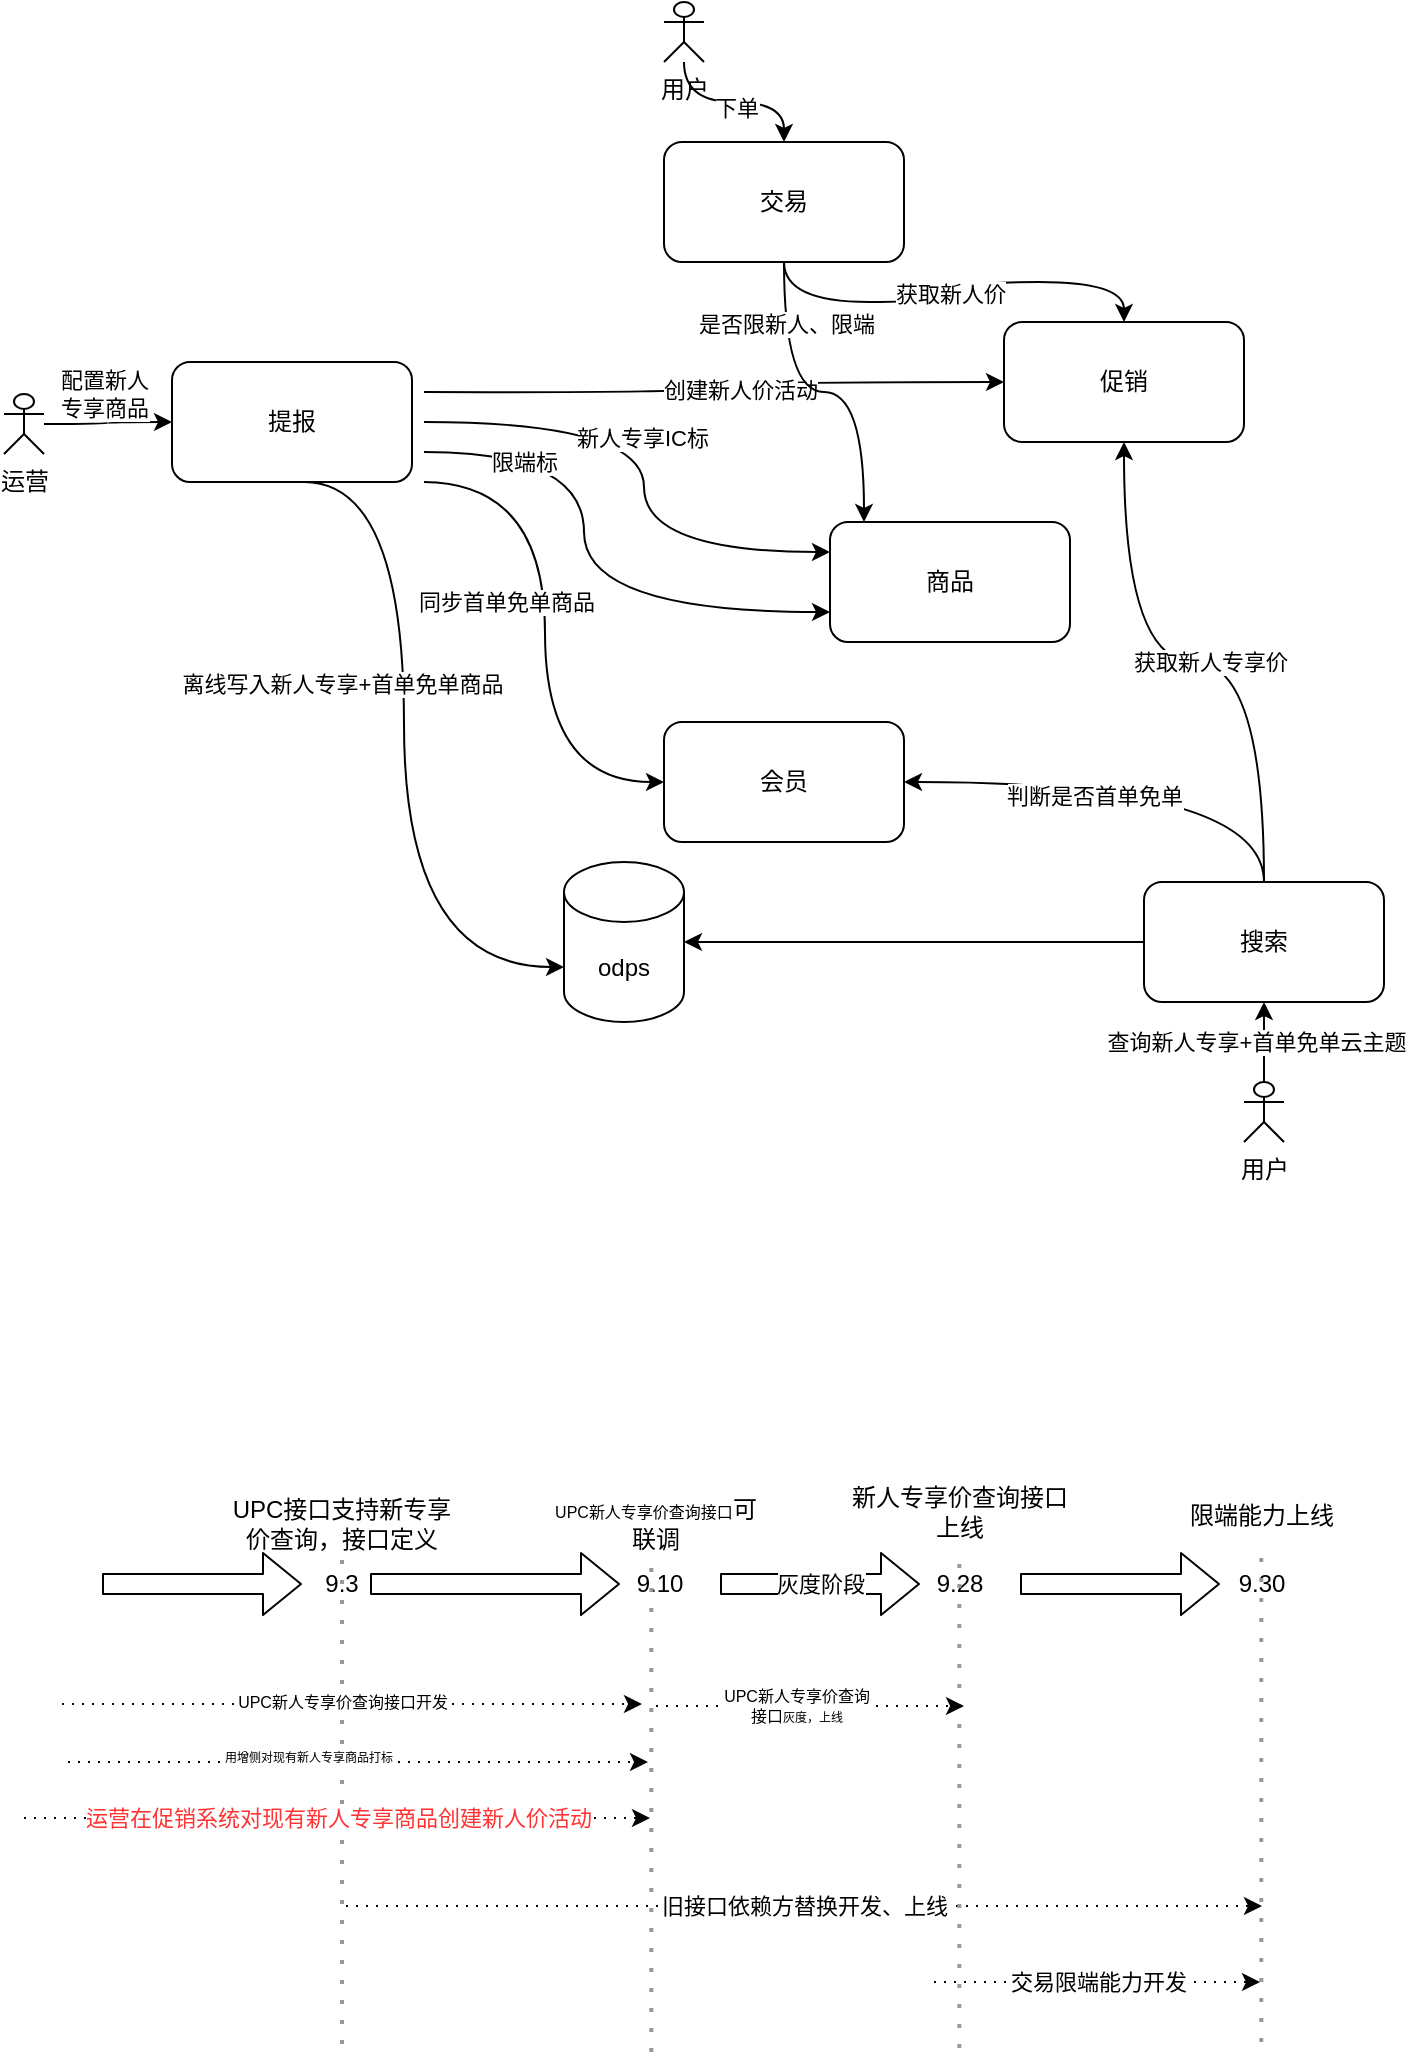 <mxfile version="15.0.6" type="github">
  <diagram id="fbovoJCxLlggfaWZBKzf" name="Page-1">
    <mxGraphModel dx="1186" dy="668" grid="1" gridSize="10" guides="1" tooltips="1" connect="1" arrows="1" fold="1" page="1" pageScale="1" pageWidth="827" pageHeight="1169" math="0" shadow="0">
      <root>
        <mxCell id="0" />
        <mxCell id="1" parent="0" />
        <mxCell id="TiJZ1aAyegq1EPtF1r0u-1" style="edgeStyle=orthogonalEdgeStyle;rounded=0;orthogonalLoop=1;jettySize=auto;html=1;exitX=1;exitY=0.25;exitDx=0;exitDy=0;curved=1;" parent="1" target="TiJZ1aAyegq1EPtF1r0u-14" edge="1">
          <mxGeometry relative="1" as="geometry">
            <mxPoint x="240" y="295" as="sourcePoint" />
          </mxGeometry>
        </mxCell>
        <mxCell id="TiJZ1aAyegq1EPtF1r0u-2" value="创建新人价活动" style="edgeLabel;html=1;align=center;verticalAlign=middle;resizable=0;points=[];" parent="TiJZ1aAyegq1EPtF1r0u-1" vertex="1" connectable="0">
          <mxGeometry x="0.108" y="-4" relative="1" as="geometry">
            <mxPoint as="offset" />
          </mxGeometry>
        </mxCell>
        <mxCell id="TiJZ1aAyegq1EPtF1r0u-3" style="edgeStyle=orthogonalEdgeStyle;curved=1;rounded=0;orthogonalLoop=1;jettySize=auto;html=1;exitX=1;exitY=0.5;exitDx=0;exitDy=0;entryX=0;entryY=0.25;entryDx=0;entryDy=0;" parent="1" target="TiJZ1aAyegq1EPtF1r0u-13" edge="1">
          <mxGeometry relative="1" as="geometry">
            <mxPoint x="330" y="330" as="targetPoint" />
            <mxPoint x="240" y="310" as="sourcePoint" />
            <Array as="points">
              <mxPoint x="350" y="310" />
              <mxPoint x="350" y="375" />
            </Array>
          </mxGeometry>
        </mxCell>
        <mxCell id="TiJZ1aAyegq1EPtF1r0u-4" value="新人专享IC标" style="edgeLabel;html=1;align=center;verticalAlign=middle;resizable=0;points=[];" parent="TiJZ1aAyegq1EPtF1r0u-3" vertex="1" connectable="0">
          <mxGeometry x="-0.123" y="-1" relative="1" as="geometry">
            <mxPoint as="offset" />
          </mxGeometry>
        </mxCell>
        <mxCell id="TiJZ1aAyegq1EPtF1r0u-5" value="限端标" style="edgeStyle=orthogonalEdgeStyle;curved=1;rounded=0;orthogonalLoop=1;jettySize=auto;html=1;exitX=1;exitY=0.75;exitDx=0;exitDy=0;entryX=0;entryY=0.75;entryDx=0;entryDy=0;" parent="1" target="TiJZ1aAyegq1EPtF1r0u-13" edge="1">
          <mxGeometry x="-0.647" y="-5" relative="1" as="geometry">
            <mxPoint x="240" y="325" as="sourcePoint" />
            <Array as="points">
              <mxPoint x="320" y="325" />
              <mxPoint x="320" y="405" />
            </Array>
            <mxPoint as="offset" />
          </mxGeometry>
        </mxCell>
        <mxCell id="TiJZ1aAyegq1EPtF1r0u-6" style="edgeStyle=orthogonalEdgeStyle;curved=1;rounded=0;orthogonalLoop=1;jettySize=auto;html=1;exitX=1;exitY=1;exitDx=0;exitDy=0;entryX=0;entryY=0.5;entryDx=0;entryDy=0;" parent="1" target="TiJZ1aAyegq1EPtF1r0u-15" edge="1">
          <mxGeometry relative="1" as="geometry">
            <mxPoint x="240" y="340" as="sourcePoint" />
          </mxGeometry>
        </mxCell>
        <mxCell id="TiJZ1aAyegq1EPtF1r0u-7" value="同步首单免单商品" style="edgeLabel;html=1;align=center;verticalAlign=middle;resizable=0;points=[];" parent="TiJZ1aAyegq1EPtF1r0u-6" vertex="1" connectable="0">
          <mxGeometry x="-0.244" relative="1" as="geometry">
            <mxPoint x="-20" y="18" as="offset" />
          </mxGeometry>
        </mxCell>
        <mxCell id="TiJZ1aAyegq1EPtF1r0u-8" style="edgeStyle=orthogonalEdgeStyle;curved=1;rounded=0;orthogonalLoop=1;jettySize=auto;html=1;exitX=0.5;exitY=1;exitDx=0;exitDy=0;entryX=0;entryY=0;entryDx=0;entryDy=52.5;entryPerimeter=0;" parent="1" target="TiJZ1aAyegq1EPtF1r0u-19" edge="1">
          <mxGeometry relative="1" as="geometry">
            <mxPoint x="180" y="340" as="sourcePoint" />
            <Array as="points">
              <mxPoint x="230" y="340" />
              <mxPoint x="230" y="583" />
            </Array>
          </mxGeometry>
        </mxCell>
        <mxCell id="TiJZ1aAyegq1EPtF1r0u-9" value="离线写入新人专享+首单免单商品" style="edgeLabel;html=1;align=center;verticalAlign=middle;resizable=0;points=[];" parent="TiJZ1aAyegq1EPtF1r0u-8" vertex="1" connectable="0">
          <mxGeometry x="-0.241" y="37" relative="1" as="geometry">
            <mxPoint x="-68" y="9" as="offset" />
          </mxGeometry>
        </mxCell>
        <mxCell id="TiJZ1aAyegq1EPtF1r0u-10" value="提报" style="rounded=1;whiteSpace=wrap;html=1;" parent="1" vertex="1">
          <mxGeometry x="114" y="280" width="120" height="60" as="geometry" />
        </mxCell>
        <mxCell id="TiJZ1aAyegq1EPtF1r0u-13" value="商品" style="rounded=1;whiteSpace=wrap;html=1;" parent="1" vertex="1">
          <mxGeometry x="443" y="360" width="120" height="60" as="geometry" />
        </mxCell>
        <mxCell id="TiJZ1aAyegq1EPtF1r0u-14" value="促销" style="rounded=1;whiteSpace=wrap;html=1;" parent="1" vertex="1">
          <mxGeometry x="530" y="260" width="120" height="60" as="geometry" />
        </mxCell>
        <mxCell id="TiJZ1aAyegq1EPtF1r0u-15" value="会员" style="rounded=1;whiteSpace=wrap;html=1;" parent="1" vertex="1">
          <mxGeometry x="360" y="460" width="120" height="60" as="geometry" />
        </mxCell>
        <mxCell id="TiJZ1aAyegq1EPtF1r0u-19" value="odps" style="shape=cylinder3;whiteSpace=wrap;html=1;boundedLbl=1;backgroundOutline=1;size=15;" parent="1" vertex="1">
          <mxGeometry x="310" y="530" width="60" height="80" as="geometry" />
        </mxCell>
        <mxCell id="TiJZ1aAyegq1EPtF1r0u-20" style="edgeStyle=orthogonalEdgeStyle;curved=1;rounded=0;orthogonalLoop=1;jettySize=auto;html=1;exitX=0;exitY=0.5;exitDx=0;exitDy=0;" parent="1" source="TiJZ1aAyegq1EPtF1r0u-25" target="TiJZ1aAyegq1EPtF1r0u-19" edge="1">
          <mxGeometry relative="1" as="geometry" />
        </mxCell>
        <mxCell id="TiJZ1aAyegq1EPtF1r0u-21" style="edgeStyle=orthogonalEdgeStyle;curved=1;rounded=0;orthogonalLoop=1;jettySize=auto;html=1;exitX=0.5;exitY=0;exitDx=0;exitDy=0;entryX=1;entryY=0.5;entryDx=0;entryDy=0;" parent="1" source="TiJZ1aAyegq1EPtF1r0u-25" target="TiJZ1aAyegq1EPtF1r0u-15" edge="1">
          <mxGeometry relative="1" as="geometry" />
        </mxCell>
        <mxCell id="TiJZ1aAyegq1EPtF1r0u-22" value="判断是否首单免单" style="edgeLabel;html=1;align=center;verticalAlign=middle;resizable=0;points=[];" parent="TiJZ1aAyegq1EPtF1r0u-21" vertex="1" connectable="0">
          <mxGeometry x="0.174" y="7" relative="1" as="geometry">
            <mxPoint as="offset" />
          </mxGeometry>
        </mxCell>
        <mxCell id="TiJZ1aAyegq1EPtF1r0u-23" style="edgeStyle=orthogonalEdgeStyle;curved=1;rounded=0;orthogonalLoop=1;jettySize=auto;html=1;exitX=0.5;exitY=0;exitDx=0;exitDy=0;entryX=0.5;entryY=1;entryDx=0;entryDy=0;" parent="1" source="TiJZ1aAyegq1EPtF1r0u-25" target="TiJZ1aAyegq1EPtF1r0u-14" edge="1">
          <mxGeometry relative="1" as="geometry" />
        </mxCell>
        <mxCell id="TiJZ1aAyegq1EPtF1r0u-24" value="获取新人专享价" style="edgeLabel;html=1;align=center;verticalAlign=middle;resizable=0;points=[];" parent="TiJZ1aAyegq1EPtF1r0u-23" vertex="1" connectable="0">
          <mxGeometry x="-0.055" relative="1" as="geometry">
            <mxPoint as="offset" />
          </mxGeometry>
        </mxCell>
        <mxCell id="TiJZ1aAyegq1EPtF1r0u-25" value="搜索" style="rounded=1;whiteSpace=wrap;html=1;" parent="1" vertex="1">
          <mxGeometry x="600" y="540" width="120" height="60" as="geometry" />
        </mxCell>
        <mxCell id="TiJZ1aAyegq1EPtF1r0u-26" style="edgeStyle=orthogonalEdgeStyle;curved=1;rounded=0;orthogonalLoop=1;jettySize=auto;html=1;exitX=0.5;exitY=1;exitDx=0;exitDy=0;entryX=0.5;entryY=0;entryDx=0;entryDy=0;" parent="1" source="TiJZ1aAyegq1EPtF1r0u-30" target="TiJZ1aAyegq1EPtF1r0u-14" edge="1">
          <mxGeometry relative="1" as="geometry" />
        </mxCell>
        <mxCell id="TiJZ1aAyegq1EPtF1r0u-27" value="获取新人价" style="edgeLabel;html=1;align=center;verticalAlign=middle;resizable=0;points=[];" parent="TiJZ1aAyegq1EPtF1r0u-26" vertex="1" connectable="0">
          <mxGeometry x="-0.009" y="2" relative="1" as="geometry">
            <mxPoint as="offset" />
          </mxGeometry>
        </mxCell>
        <mxCell id="TiJZ1aAyegq1EPtF1r0u-28" style="edgeStyle=orthogonalEdgeStyle;curved=1;rounded=0;orthogonalLoop=1;jettySize=auto;html=1;exitX=0.5;exitY=1;exitDx=0;exitDy=0;" parent="1" source="TiJZ1aAyegq1EPtF1r0u-30" target="TiJZ1aAyegq1EPtF1r0u-13" edge="1">
          <mxGeometry relative="1" as="geometry">
            <Array as="points">
              <mxPoint x="420" y="295" />
              <mxPoint x="460" y="295" />
            </Array>
          </mxGeometry>
        </mxCell>
        <mxCell id="TiJZ1aAyegq1EPtF1r0u-29" value="是否限新人、限端" style="edgeLabel;html=1;align=center;verticalAlign=middle;resizable=0;points=[];" parent="TiJZ1aAyegq1EPtF1r0u-28" vertex="1" connectable="0">
          <mxGeometry x="-0.635" y="1" relative="1" as="geometry">
            <mxPoint as="offset" />
          </mxGeometry>
        </mxCell>
        <mxCell id="TiJZ1aAyegq1EPtF1r0u-30" value="交易" style="rounded=1;whiteSpace=wrap;html=1;" parent="1" vertex="1">
          <mxGeometry x="360" y="170" width="120" height="60" as="geometry" />
        </mxCell>
        <mxCell id="TiJZ1aAyegq1EPtF1r0u-31" style="edgeStyle=orthogonalEdgeStyle;curved=1;rounded=0;orthogonalLoop=1;jettySize=auto;html=1;entryX=0;entryY=0.5;entryDx=0;entryDy=0;" parent="1" source="TiJZ1aAyegq1EPtF1r0u-33" target="TiJZ1aAyegq1EPtF1r0u-10" edge="1">
          <mxGeometry relative="1" as="geometry" />
        </mxCell>
        <mxCell id="TiJZ1aAyegq1EPtF1r0u-32" value="配置新人&lt;br&gt;专享商品" style="edgeLabel;html=1;align=center;verticalAlign=middle;resizable=0;points=[];" parent="TiJZ1aAyegq1EPtF1r0u-31" vertex="1" connectable="0">
          <mxGeometry x="-0.2" relative="1" as="geometry">
            <mxPoint x="4" y="-15" as="offset" />
          </mxGeometry>
        </mxCell>
        <mxCell id="TiJZ1aAyegq1EPtF1r0u-33" value="运营" style="shape=umlActor;verticalLabelPosition=bottom;verticalAlign=top;html=1;outlineConnect=0;" parent="1" vertex="1">
          <mxGeometry x="30" y="296" width="20" height="30" as="geometry" />
        </mxCell>
        <mxCell id="TiJZ1aAyegq1EPtF1r0u-34" style="edgeStyle=orthogonalEdgeStyle;curved=1;rounded=0;orthogonalLoop=1;jettySize=auto;html=1;entryX=0.5;entryY=0;entryDx=0;entryDy=0;" parent="1" source="TiJZ1aAyegq1EPtF1r0u-36" target="TiJZ1aAyegq1EPtF1r0u-30" edge="1">
          <mxGeometry relative="1" as="geometry" />
        </mxCell>
        <mxCell id="TiJZ1aAyegq1EPtF1r0u-35" value="下单" style="edgeLabel;html=1;align=center;verticalAlign=middle;resizable=0;points=[];" parent="TiJZ1aAyegq1EPtF1r0u-34" vertex="1" connectable="0">
          <mxGeometry x="0.025" y="-3" relative="1" as="geometry">
            <mxPoint as="offset" />
          </mxGeometry>
        </mxCell>
        <mxCell id="TiJZ1aAyegq1EPtF1r0u-36" value="用户" style="shape=umlActor;verticalLabelPosition=bottom;verticalAlign=top;html=1;outlineConnect=0;" parent="1" vertex="1">
          <mxGeometry x="360" y="100" width="20" height="30" as="geometry" />
        </mxCell>
        <mxCell id="TiJZ1aAyegq1EPtF1r0u-37" style="edgeStyle=orthogonalEdgeStyle;curved=1;rounded=0;orthogonalLoop=1;jettySize=auto;html=1;entryX=0.5;entryY=1;entryDx=0;entryDy=0;" parent="1" source="TiJZ1aAyegq1EPtF1r0u-39" target="TiJZ1aAyegq1EPtF1r0u-25" edge="1">
          <mxGeometry relative="1" as="geometry">
            <mxPoint x="660" y="610" as="targetPoint" />
          </mxGeometry>
        </mxCell>
        <mxCell id="TiJZ1aAyegq1EPtF1r0u-38" value="查询新人专享+首单免单云主题" style="edgeLabel;html=1;align=center;verticalAlign=middle;resizable=0;points=[];" parent="TiJZ1aAyegq1EPtF1r0u-37" vertex="1" connectable="0">
          <mxGeometry y="4" relative="1" as="geometry">
            <mxPoint as="offset" />
          </mxGeometry>
        </mxCell>
        <mxCell id="TiJZ1aAyegq1EPtF1r0u-39" value="用户" style="shape=umlActor;verticalLabelPosition=bottom;verticalAlign=top;html=1;outlineConnect=0;" parent="1" vertex="1">
          <mxGeometry x="650" y="640" width="20" height="30" as="geometry" />
        </mxCell>
        <mxCell id="TiJZ1aAyegq1EPtF1r0u-40" value="" style="endArrow=classic;html=1;shape=flexArrow;" parent="1" edge="1">
          <mxGeometry relative="1" as="geometry">
            <mxPoint x="213" y="891" as="sourcePoint" />
            <mxPoint x="338" y="891" as="targetPoint" />
          </mxGeometry>
        </mxCell>
        <mxCell id="TiJZ1aAyegq1EPtF1r0u-41" value="" style="endArrow=classic;html=1;shape=flexArrow;" parent="1" edge="1">
          <mxGeometry relative="1" as="geometry">
            <mxPoint x="388" y="891" as="sourcePoint" />
            <mxPoint x="488" y="891" as="targetPoint" />
          </mxGeometry>
        </mxCell>
        <mxCell id="TiJZ1aAyegq1EPtF1r0u-42" value="灰度阶段" style="edgeLabel;resizable=0;html=1;align=center;verticalAlign=middle;" parent="TiJZ1aAyegq1EPtF1r0u-41" connectable="0" vertex="1">
          <mxGeometry relative="1" as="geometry" />
        </mxCell>
        <mxCell id="TiJZ1aAyegq1EPtF1r0u-43" value="9.10" style="text;html=1;strokeColor=none;fillColor=none;align=center;verticalAlign=middle;whiteSpace=wrap;rounded=0;" parent="1" vertex="1">
          <mxGeometry x="338" y="881" width="40" height="20" as="geometry" />
        </mxCell>
        <mxCell id="TiJZ1aAyegq1EPtF1r0u-44" value="9.28" style="text;html=1;strokeColor=none;fillColor=none;align=center;verticalAlign=middle;whiteSpace=wrap;rounded=0;" parent="1" vertex="1">
          <mxGeometry x="488" y="881" width="40" height="20" as="geometry" />
        </mxCell>
        <mxCell id="TiJZ1aAyegq1EPtF1r0u-45" value="" style="endArrow=classic;html=1;shape=flexArrow;" parent="1" edge="1">
          <mxGeometry relative="1" as="geometry">
            <mxPoint x="538" y="891" as="sourcePoint" />
            <mxPoint x="638" y="891" as="targetPoint" />
          </mxGeometry>
        </mxCell>
        <mxCell id="TiJZ1aAyegq1EPtF1r0u-46" value="9.30" style="text;html=1;strokeColor=none;fillColor=none;align=center;verticalAlign=middle;whiteSpace=wrap;rounded=0;" parent="1" vertex="1">
          <mxGeometry x="639" y="881" width="40" height="20" as="geometry" />
        </mxCell>
        <mxCell id="TiJZ1aAyegq1EPtF1r0u-47" value="" style="endArrow=classic;html=1;shape=flexArrow;" parent="1" edge="1">
          <mxGeometry relative="1" as="geometry">
            <mxPoint x="79" y="891" as="sourcePoint" />
            <mxPoint x="179" y="891" as="targetPoint" />
          </mxGeometry>
        </mxCell>
        <mxCell id="TiJZ1aAyegq1EPtF1r0u-48" value="9.3" style="text;html=1;strokeColor=none;fillColor=none;align=center;verticalAlign=middle;whiteSpace=wrap;rounded=0;" parent="1" vertex="1">
          <mxGeometry x="179" y="881" width="40" height="20" as="geometry" />
        </mxCell>
        <mxCell id="TiJZ1aAyegq1EPtF1r0u-49" value="" style="endArrow=none;dashed=1;html=1;dashPattern=1 4;strokeWidth=2;strokeColor=#999999;" parent="1" edge="1">
          <mxGeometry width="50" height="50" relative="1" as="geometry">
            <mxPoint x="199" y="1121" as="sourcePoint" />
            <mxPoint x="199" y="871" as="targetPoint" />
          </mxGeometry>
        </mxCell>
        <mxCell id="TiJZ1aAyegq1EPtF1r0u-50" value="UPC接口支持新专享价查询，接口定义" style="text;html=1;strokeColor=none;fillColor=none;align=center;verticalAlign=middle;whiteSpace=wrap;rounded=0;" parent="1" vertex="1">
          <mxGeometry x="139" y="851" width="120" height="20" as="geometry" />
        </mxCell>
        <mxCell id="TiJZ1aAyegq1EPtF1r0u-51" value="&lt;span style=&quot;font-size: 8px ; background-color: rgb(255 , 255 , 255)&quot;&gt;UPC新人专享价查询接口&lt;/span&gt;可联调" style="text;html=1;strokeColor=none;fillColor=none;align=center;verticalAlign=middle;whiteSpace=wrap;rounded=0;" parent="1" vertex="1">
          <mxGeometry x="301" y="851" width="110" height="20" as="geometry" />
        </mxCell>
        <mxCell id="TiJZ1aAyegq1EPtF1r0u-52" value="" style="endArrow=none;dashed=1;html=1;dashPattern=1 4;strokeWidth=2;strokeColor=#999999;" parent="1" edge="1">
          <mxGeometry width="50" height="50" relative="1" as="geometry">
            <mxPoint x="353.66" y="1125" as="sourcePoint" />
            <mxPoint x="353.66" y="875" as="targetPoint" />
          </mxGeometry>
        </mxCell>
        <mxCell id="TiJZ1aAyegq1EPtF1r0u-53" value="" style="endArrow=classic;html=1;dashed=1;dashPattern=1 4;strokeColor=#030303;" parent="1" edge="1">
          <mxGeometry relative="1" as="geometry">
            <mxPoint x="59" y="951" as="sourcePoint" />
            <mxPoint x="349" y="951" as="targetPoint" />
          </mxGeometry>
        </mxCell>
        <mxCell id="TiJZ1aAyegq1EPtF1r0u-54" value="&lt;font style=&quot;font-size: 8px&quot;&gt;UPC新人专享价查询接口开发&lt;/font&gt;" style="edgeLabel;resizable=0;html=1;align=center;verticalAlign=middle;fontSize=6;" parent="TiJZ1aAyegq1EPtF1r0u-53" connectable="0" vertex="1">
          <mxGeometry relative="1" as="geometry">
            <mxPoint x="-5" y="-1" as="offset" />
          </mxGeometry>
        </mxCell>
        <mxCell id="TiJZ1aAyegq1EPtF1r0u-55" value="" style="endArrow=classic;html=1;dashed=1;dashPattern=1 4;strokeColor=#030303;" parent="1" edge="1">
          <mxGeometry relative="1" as="geometry">
            <mxPoint x="62" y="980" as="sourcePoint" />
            <mxPoint x="352" y="980" as="targetPoint" />
          </mxGeometry>
        </mxCell>
        <mxCell id="TiJZ1aAyegq1EPtF1r0u-56" value="用增侧对现有新人专享商品打标" style="edgeLabel;html=1;align=center;verticalAlign=middle;resizable=0;points=[];fontSize=6;" parent="TiJZ1aAyegq1EPtF1r0u-55" vertex="1" connectable="0">
          <mxGeometry x="-0.384" y="3" relative="1" as="geometry">
            <mxPoint x="30" y="1" as="offset" />
          </mxGeometry>
        </mxCell>
        <mxCell id="TiJZ1aAyegq1EPtF1r0u-57" value="" style="endArrow=classic;html=1;dashed=1;dashPattern=1 4;fontSize=6;strokeColor=#030303;" parent="1" edge="1">
          <mxGeometry relative="1" as="geometry">
            <mxPoint x="40" y="1008" as="sourcePoint" />
            <mxPoint x="353" y="1008" as="targetPoint" />
          </mxGeometry>
        </mxCell>
        <mxCell id="TiJZ1aAyegq1EPtF1r0u-58" value="&lt;font color=&quot;#ff3333&quot;&gt;运营在促销系统对现有新人专享商品创建新人价活动&lt;/font&gt;" style="edgeLabel;resizable=0;html=1;align=center;verticalAlign=middle;" parent="TiJZ1aAyegq1EPtF1r0u-57" connectable="0" vertex="1">
          <mxGeometry relative="1" as="geometry">
            <mxPoint as="offset" />
          </mxGeometry>
        </mxCell>
        <mxCell id="TiJZ1aAyegq1EPtF1r0u-59" value="" style="endArrow=classic;html=1;dashed=1;dashPattern=1 4;fontSize=6;strokeColor=#030303;" parent="1" edge="1">
          <mxGeometry relative="1" as="geometry">
            <mxPoint x="201" y="1052" as="sourcePoint" />
            <mxPoint x="659" y="1052" as="targetPoint" />
          </mxGeometry>
        </mxCell>
        <mxCell id="TiJZ1aAyegq1EPtF1r0u-60" value="旧接口依赖方替换开发、上线" style="edgeLabel;resizable=0;html=1;align=center;verticalAlign=middle;" parent="TiJZ1aAyegq1EPtF1r0u-59" connectable="0" vertex="1">
          <mxGeometry relative="1" as="geometry" />
        </mxCell>
        <mxCell id="TiJZ1aAyegq1EPtF1r0u-61" value="" style="endArrow=none;dashed=1;html=1;dashPattern=1 4;strokeWidth=2;strokeColor=#999999;" parent="1" edge="1">
          <mxGeometry width="50" height="50" relative="1" as="geometry">
            <mxPoint x="507.66" y="1123" as="sourcePoint" />
            <mxPoint x="507.66" y="873" as="targetPoint" />
          </mxGeometry>
        </mxCell>
        <mxCell id="TiJZ1aAyegq1EPtF1r0u-62" value="限端能力上线" style="text;html=1;strokeColor=none;fillColor=none;align=center;verticalAlign=middle;whiteSpace=wrap;rounded=0;" parent="1" vertex="1">
          <mxGeometry x="604" y="847" width="110" height="20" as="geometry" />
        </mxCell>
        <mxCell id="TiJZ1aAyegq1EPtF1r0u-63" value="" style="endArrow=none;dashed=1;html=1;dashPattern=1 4;strokeWidth=2;strokeColor=#999999;" parent="1" edge="1">
          <mxGeometry width="50" height="50" relative="1" as="geometry">
            <mxPoint x="658.66" y="1120" as="sourcePoint" />
            <mxPoint x="658.66" y="870" as="targetPoint" />
          </mxGeometry>
        </mxCell>
        <mxCell id="TiJZ1aAyegq1EPtF1r0u-64" value="" style="endArrow=classic;html=1;dashed=1;dashPattern=1 4;fontSize=6;strokeColor=#030303;" parent="1" edge="1">
          <mxGeometry relative="1" as="geometry">
            <mxPoint x="495" y="1090" as="sourcePoint" />
            <mxPoint x="658" y="1090" as="targetPoint" />
          </mxGeometry>
        </mxCell>
        <mxCell id="TiJZ1aAyegq1EPtF1r0u-65" value="交易限端能力开发" style="edgeLabel;resizable=0;html=1;align=center;verticalAlign=middle;" parent="TiJZ1aAyegq1EPtF1r0u-64" connectable="0" vertex="1">
          <mxGeometry relative="1" as="geometry" />
        </mxCell>
        <mxCell id="TiJZ1aAyegq1EPtF1r0u-66" value="" style="endArrow=classic;html=1;dashed=1;dashPattern=1 4;fontSize=6;strokeColor=#030303;" parent="1" edge="1">
          <mxGeometry relative="1" as="geometry">
            <mxPoint x="356" y="952" as="sourcePoint" />
            <mxPoint x="510" y="952" as="targetPoint" />
          </mxGeometry>
        </mxCell>
        <mxCell id="TiJZ1aAyegq1EPtF1r0u-67" value="&lt;span style=&quot;font-size: 8px&quot;&gt;UPC新人专享价查询&lt;br&gt;接口&lt;/span&gt;灰度，上线" style="edgeLabel;html=1;align=center;verticalAlign=middle;resizable=0;points=[];fontSize=6;" parent="TiJZ1aAyegq1EPtF1r0u-66" vertex="1" connectable="0">
          <mxGeometry x="0.034" y="-3" relative="1" as="geometry">
            <mxPoint x="-10" y="-3" as="offset" />
          </mxGeometry>
        </mxCell>
        <mxCell id="TiJZ1aAyegq1EPtF1r0u-68" value="新人专享价查询接口上线" style="text;html=1;strokeColor=none;fillColor=none;align=center;verticalAlign=middle;whiteSpace=wrap;rounded=0;" parent="1" vertex="1">
          <mxGeometry x="453" y="845" width="110" height="20" as="geometry" />
        </mxCell>
      </root>
    </mxGraphModel>
  </diagram>
</mxfile>
